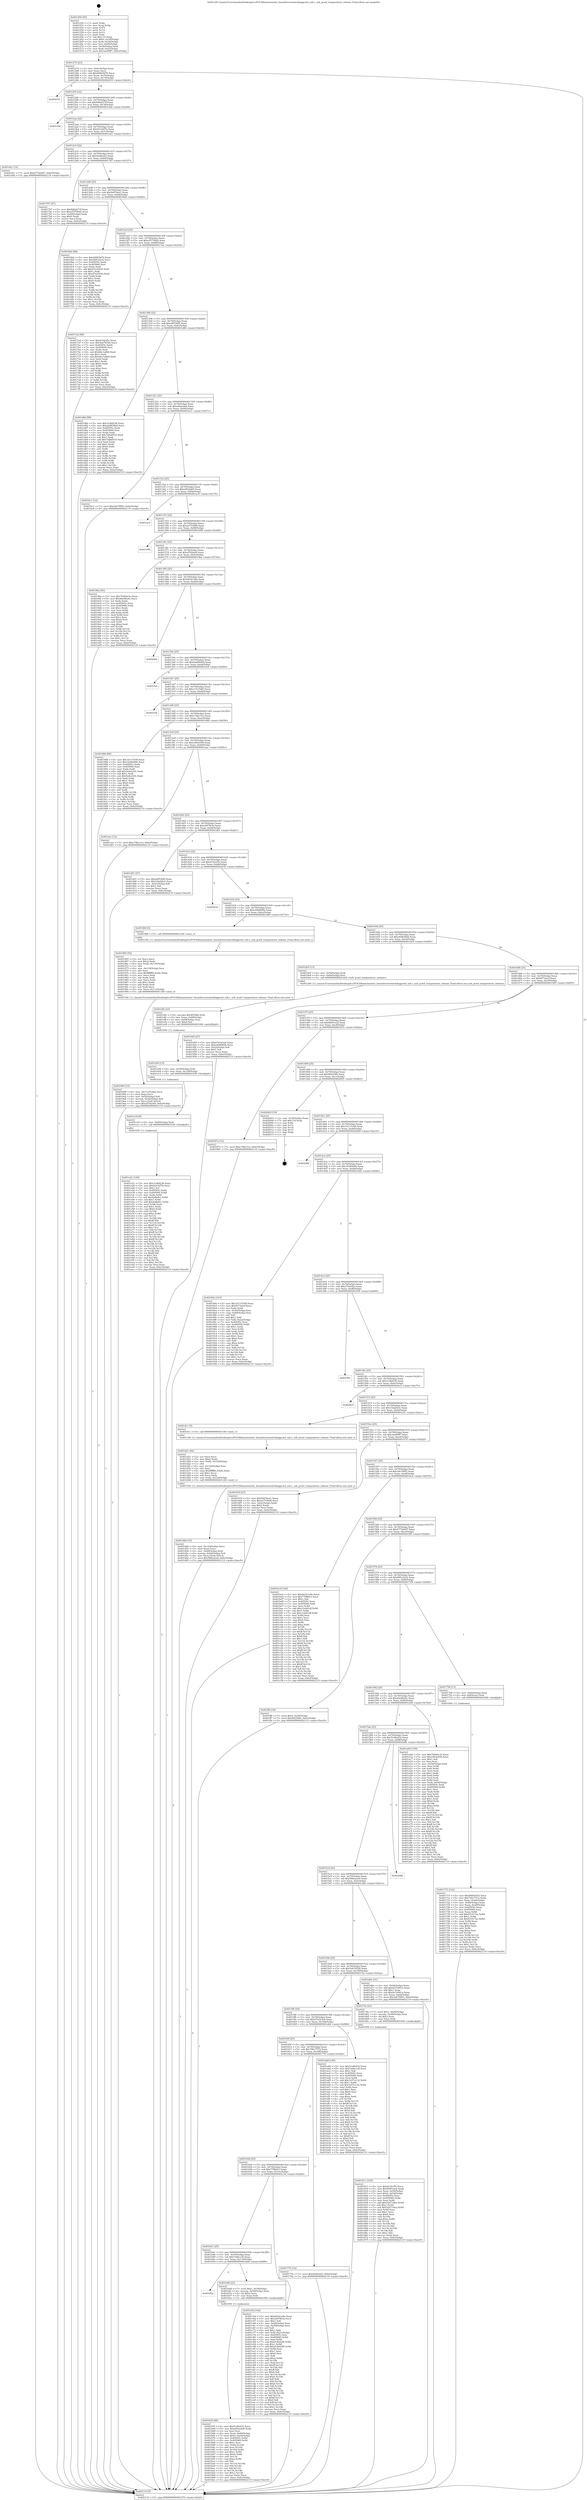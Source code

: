 digraph "0x401250" {
  label = "0x401250 (/mnt/c/Users/mathe/Desktop/tcc/POCII/binaries/extr_linuxdriverswatchdogpcwd_usb.c_usb_pcwd_temperature_release_Final-ollvm.out::main(0))"
  labelloc = "t"
  node[shape=record]

  Entry [label="",width=0.3,height=0.3,shape=circle,fillcolor=black,style=filled]
  "0x40127d" [label="{
     0x40127d [23]\l
     | [instrs]\l
     &nbsp;&nbsp;0x40127d \<+3\>: mov -0x6c(%rbp),%eax\l
     &nbsp;&nbsp;0x401280 \<+2\>: mov %eax,%ecx\l
     &nbsp;&nbsp;0x401282 \<+6\>: sub $0x848b5d70,%ecx\l
     &nbsp;&nbsp;0x401288 \<+3\>: mov %eax,-0x70(%rbp)\l
     &nbsp;&nbsp;0x40128b \<+3\>: mov %ecx,-0x74(%rbp)\l
     &nbsp;&nbsp;0x40128e \<+6\>: je 0000000000402016 \<main+0xdc6\>\l
  }"]
  "0x402016" [label="{
     0x402016\l
  }", style=dashed]
  "0x401294" [label="{
     0x401294 [22]\l
     | [instrs]\l
     &nbsp;&nbsp;0x401294 \<+5\>: jmp 0000000000401299 \<main+0x49\>\l
     &nbsp;&nbsp;0x401299 \<+3\>: mov -0x70(%rbp),%eax\l
     &nbsp;&nbsp;0x40129c \<+5\>: sub $0x8d0ab73f,%eax\l
     &nbsp;&nbsp;0x4012a1 \<+3\>: mov %eax,-0x78(%rbp)\l
     &nbsp;&nbsp;0x4012a4 \<+6\>: je 0000000000401ebd \<main+0xc6d\>\l
  }"]
  Exit [label="",width=0.3,height=0.3,shape=circle,fillcolor=black,style=filled,peripheries=2]
  "0x401ebd" [label="{
     0x401ebd\l
  }", style=dashed]
  "0x4012aa" [label="{
     0x4012aa [22]\l
     | [instrs]\l
     &nbsp;&nbsp;0x4012aa \<+5\>: jmp 00000000004012af \<main+0x5f\>\l
     &nbsp;&nbsp;0x4012af \<+3\>: mov -0x70(%rbp),%eax\l
     &nbsp;&nbsp;0x4012b2 \<+5\>: sub $0x9214d7fe,%eax\l
     &nbsp;&nbsp;0x4012b7 \<+3\>: mov %eax,-0x7c(%rbp)\l
     &nbsp;&nbsp;0x4012ba \<+6\>: je 0000000000401eb1 \<main+0xc61\>\l
  }"]
  "0x401e21" [label="{
     0x401e21 [144]\l
     | [instrs]\l
     &nbsp;&nbsp;0x401e21 \<+5\>: mov $0x31dbf238,%eax\l
     &nbsp;&nbsp;0x401e26 \<+5\>: mov $0x9214d7fe,%esi\l
     &nbsp;&nbsp;0x401e2b \<+2\>: mov $0x1,%cl\l
     &nbsp;&nbsp;0x401e2d \<+7\>: mov 0x40505c,%edx\l
     &nbsp;&nbsp;0x401e34 \<+8\>: mov 0x405060,%r8d\l
     &nbsp;&nbsp;0x401e3c \<+3\>: mov %edx,%r9d\l
     &nbsp;&nbsp;0x401e3f \<+7\>: sub $0x4afbdb1,%r9d\l
     &nbsp;&nbsp;0x401e46 \<+4\>: sub $0x1,%r9d\l
     &nbsp;&nbsp;0x401e4a \<+7\>: add $0x4afbdb1,%r9d\l
     &nbsp;&nbsp;0x401e51 \<+4\>: imul %r9d,%edx\l
     &nbsp;&nbsp;0x401e55 \<+3\>: and $0x1,%edx\l
     &nbsp;&nbsp;0x401e58 \<+3\>: cmp $0x0,%edx\l
     &nbsp;&nbsp;0x401e5b \<+4\>: sete %r10b\l
     &nbsp;&nbsp;0x401e5f \<+4\>: cmp $0xa,%r8d\l
     &nbsp;&nbsp;0x401e63 \<+4\>: setl %r11b\l
     &nbsp;&nbsp;0x401e67 \<+3\>: mov %r10b,%bl\l
     &nbsp;&nbsp;0x401e6a \<+3\>: xor $0xff,%bl\l
     &nbsp;&nbsp;0x401e6d \<+3\>: mov %r11b,%r14b\l
     &nbsp;&nbsp;0x401e70 \<+4\>: xor $0xff,%r14b\l
     &nbsp;&nbsp;0x401e74 \<+3\>: xor $0x1,%cl\l
     &nbsp;&nbsp;0x401e77 \<+3\>: mov %bl,%r15b\l
     &nbsp;&nbsp;0x401e7a \<+4\>: and $0xff,%r15b\l
     &nbsp;&nbsp;0x401e7e \<+3\>: and %cl,%r10b\l
     &nbsp;&nbsp;0x401e81 \<+3\>: mov %r14b,%r12b\l
     &nbsp;&nbsp;0x401e84 \<+4\>: and $0xff,%r12b\l
     &nbsp;&nbsp;0x401e88 \<+3\>: and %cl,%r11b\l
     &nbsp;&nbsp;0x401e8b \<+3\>: or %r10b,%r15b\l
     &nbsp;&nbsp;0x401e8e \<+3\>: or %r11b,%r12b\l
     &nbsp;&nbsp;0x401e91 \<+3\>: xor %r12b,%r15b\l
     &nbsp;&nbsp;0x401e94 \<+3\>: or %r14b,%bl\l
     &nbsp;&nbsp;0x401e97 \<+3\>: xor $0xff,%bl\l
     &nbsp;&nbsp;0x401e9a \<+3\>: or $0x1,%cl\l
     &nbsp;&nbsp;0x401e9d \<+2\>: and %cl,%bl\l
     &nbsp;&nbsp;0x401e9f \<+3\>: or %bl,%r15b\l
     &nbsp;&nbsp;0x401ea2 \<+4\>: test $0x1,%r15b\l
     &nbsp;&nbsp;0x401ea6 \<+3\>: cmovne %esi,%eax\l
     &nbsp;&nbsp;0x401ea9 \<+3\>: mov %eax,-0x6c(%rbp)\l
     &nbsp;&nbsp;0x401eac \<+5\>: jmp 0000000000402119 \<main+0xec9\>\l
  }"]
  "0x401eb1" [label="{
     0x401eb1 [12]\l
     | [instrs]\l
     &nbsp;&nbsp;0x401eb1 \<+7\>: movl $0x4772b6d7,-0x6c(%rbp)\l
     &nbsp;&nbsp;0x401eb8 \<+5\>: jmp 0000000000402119 \<main+0xec9\>\l
  }"]
  "0x4012c0" [label="{
     0x4012c0 [22]\l
     | [instrs]\l
     &nbsp;&nbsp;0x4012c0 \<+5\>: jmp 00000000004012c5 \<main+0x75\>\l
     &nbsp;&nbsp;0x4012c5 \<+3\>: mov -0x70(%rbp),%eax\l
     &nbsp;&nbsp;0x4012c8 \<+5\>: sub $0x9e0fe243,%eax\l
     &nbsp;&nbsp;0x4012cd \<+3\>: mov %eax,-0x80(%rbp)\l
     &nbsp;&nbsp;0x4012d0 \<+6\>: je 0000000000401787 \<main+0x537\>\l
  }"]
  "0x401e18" [label="{
     0x401e18 [9]\l
     | [instrs]\l
     &nbsp;&nbsp;0x401e18 \<+4\>: mov -0x60(%rbp),%rdi\l
     &nbsp;&nbsp;0x401e1c \<+5\>: call 0000000000401030 \<free@plt\>\l
     | [calls]\l
     &nbsp;&nbsp;0x401030 \{1\} (unknown)\l
  }"]
  "0x401787" [label="{
     0x401787 [27]\l
     | [instrs]\l
     &nbsp;&nbsp;0x401787 \<+5\>: mov $0x8d0ab73f,%eax\l
     &nbsp;&nbsp;0x40178c \<+5\>: mov $0xa55758d2,%ecx\l
     &nbsp;&nbsp;0x401791 \<+3\>: mov -0x28(%rbp),%edx\l
     &nbsp;&nbsp;0x401794 \<+3\>: cmp $0x0,%edx\l
     &nbsp;&nbsp;0x401797 \<+3\>: cmove %ecx,%eax\l
     &nbsp;&nbsp;0x40179a \<+3\>: mov %eax,-0x6c(%rbp)\l
     &nbsp;&nbsp;0x40179d \<+5\>: jmp 0000000000402119 \<main+0xec9\>\l
  }"]
  "0x4012d6" [label="{
     0x4012d6 [25]\l
     | [instrs]\l
     &nbsp;&nbsp;0x4012d6 \<+5\>: jmp 00000000004012db \<main+0x8b\>\l
     &nbsp;&nbsp;0x4012db \<+3\>: mov -0x70(%rbp),%eax\l
     &nbsp;&nbsp;0x4012de \<+5\>: sub $0x9e87bea1,%eax\l
     &nbsp;&nbsp;0x4012e3 \<+6\>: mov %eax,-0x84(%rbp)\l
     &nbsp;&nbsp;0x4012e9 \<+6\>: je 00000000004016b0 \<main+0x460\>\l
  }"]
  "0x401e09" [label="{
     0x401e09 [15]\l
     | [instrs]\l
     &nbsp;&nbsp;0x401e09 \<+4\>: mov -0x50(%rbp),%rdi\l
     &nbsp;&nbsp;0x401e0d \<+6\>: mov %eax,-0x128(%rbp)\l
     &nbsp;&nbsp;0x401e13 \<+5\>: call 0000000000401030 \<free@plt\>\l
     | [calls]\l
     &nbsp;&nbsp;0x401030 \{1\} (unknown)\l
  }"]
  "0x4016b0" [label="{
     0x4016b0 [88]\l
     | [instrs]\l
     &nbsp;&nbsp;0x4016b0 \<+5\>: mov $0x848b5d70,%eax\l
     &nbsp;&nbsp;0x4016b5 \<+5\>: mov $0x485c2232,%ecx\l
     &nbsp;&nbsp;0x4016ba \<+7\>: mov 0x40505c,%edx\l
     &nbsp;&nbsp;0x4016c1 \<+7\>: mov 0x405060,%esi\l
     &nbsp;&nbsp;0x4016c8 \<+2\>: mov %edx,%edi\l
     &nbsp;&nbsp;0x4016ca \<+6\>: add $0xd7ee5430,%edi\l
     &nbsp;&nbsp;0x4016d0 \<+3\>: sub $0x1,%edi\l
     &nbsp;&nbsp;0x4016d3 \<+6\>: sub $0xd7ee5430,%edi\l
     &nbsp;&nbsp;0x4016d9 \<+3\>: imul %edi,%edx\l
     &nbsp;&nbsp;0x4016dc \<+3\>: and $0x1,%edx\l
     &nbsp;&nbsp;0x4016df \<+3\>: cmp $0x0,%edx\l
     &nbsp;&nbsp;0x4016e2 \<+4\>: sete %r8b\l
     &nbsp;&nbsp;0x4016e6 \<+3\>: cmp $0xa,%esi\l
     &nbsp;&nbsp;0x4016e9 \<+4\>: setl %r9b\l
     &nbsp;&nbsp;0x4016ed \<+3\>: mov %r8b,%r10b\l
     &nbsp;&nbsp;0x4016f0 \<+3\>: and %r9b,%r10b\l
     &nbsp;&nbsp;0x4016f3 \<+3\>: xor %r9b,%r8b\l
     &nbsp;&nbsp;0x4016f6 \<+3\>: or %r8b,%r10b\l
     &nbsp;&nbsp;0x4016f9 \<+4\>: test $0x1,%r10b\l
     &nbsp;&nbsp;0x4016fd \<+3\>: cmovne %ecx,%eax\l
     &nbsp;&nbsp;0x401700 \<+3\>: mov %eax,-0x6c(%rbp)\l
     &nbsp;&nbsp;0x401703 \<+5\>: jmp 0000000000402119 \<main+0xec9\>\l
  }"]
  "0x4012ef" [label="{
     0x4012ef [25]\l
     | [instrs]\l
     &nbsp;&nbsp;0x4012ef \<+5\>: jmp 00000000004012f4 \<main+0xa4\>\l
     &nbsp;&nbsp;0x4012f4 \<+3\>: mov -0x70(%rbp),%eax\l
     &nbsp;&nbsp;0x4012f7 \<+5\>: sub $0xa55758d2,%eax\l
     &nbsp;&nbsp;0x4012fc \<+6\>: mov %eax,-0x88(%rbp)\l
     &nbsp;&nbsp;0x401302 \<+6\>: je 00000000004017a2 \<main+0x552\>\l
  }"]
  "0x401df2" [label="{
     0x401df2 [23]\l
     | [instrs]\l
     &nbsp;&nbsp;0x401df2 \<+10\>: movabs $0x4030b6,%rdi\l
     &nbsp;&nbsp;0x401dfc \<+3\>: mov %eax,-0x68(%rbp)\l
     &nbsp;&nbsp;0x401dff \<+3\>: mov -0x68(%rbp),%esi\l
     &nbsp;&nbsp;0x401e02 \<+2\>: mov $0x0,%al\l
     &nbsp;&nbsp;0x401e04 \<+5\>: call 0000000000401040 \<printf@plt\>\l
     | [calls]\l
     &nbsp;&nbsp;0x401040 \{1\} (unknown)\l
  }"]
  "0x4017a2" [label="{
     0x4017a2 [88]\l
     | [instrs]\l
     &nbsp;&nbsp;0x4017a2 \<+5\>: mov $0xd102cf5c,%eax\l
     &nbsp;&nbsp;0x4017a7 \<+5\>: mov $0x5ab76526,%ecx\l
     &nbsp;&nbsp;0x4017ac \<+7\>: mov 0x40505c,%edx\l
     &nbsp;&nbsp;0x4017b3 \<+7\>: mov 0x405060,%esi\l
     &nbsp;&nbsp;0x4017ba \<+2\>: mov %edx,%edi\l
     &nbsp;&nbsp;0x4017bc \<+6\>: sub $0xb6c1a8b9,%edi\l
     &nbsp;&nbsp;0x4017c2 \<+3\>: sub $0x1,%edi\l
     &nbsp;&nbsp;0x4017c5 \<+6\>: add $0xb6c1a8b9,%edi\l
     &nbsp;&nbsp;0x4017cb \<+3\>: imul %edi,%edx\l
     &nbsp;&nbsp;0x4017ce \<+3\>: and $0x1,%edx\l
     &nbsp;&nbsp;0x4017d1 \<+3\>: cmp $0x0,%edx\l
     &nbsp;&nbsp;0x4017d4 \<+4\>: sete %r8b\l
     &nbsp;&nbsp;0x4017d8 \<+3\>: cmp $0xa,%esi\l
     &nbsp;&nbsp;0x4017db \<+4\>: setl %r9b\l
     &nbsp;&nbsp;0x4017df \<+3\>: mov %r8b,%r10b\l
     &nbsp;&nbsp;0x4017e2 \<+3\>: and %r9b,%r10b\l
     &nbsp;&nbsp;0x4017e5 \<+3\>: xor %r9b,%r8b\l
     &nbsp;&nbsp;0x4017e8 \<+3\>: or %r8b,%r10b\l
     &nbsp;&nbsp;0x4017eb \<+4\>: test $0x1,%r10b\l
     &nbsp;&nbsp;0x4017ef \<+3\>: cmovne %ecx,%eax\l
     &nbsp;&nbsp;0x4017f2 \<+3\>: mov %eax,-0x6c(%rbp)\l
     &nbsp;&nbsp;0x4017f5 \<+5\>: jmp 0000000000402119 \<main+0xec9\>\l
  }"]
  "0x401308" [label="{
     0x401308 [25]\l
     | [instrs]\l
     &nbsp;&nbsp;0x401308 \<+5\>: jmp 000000000040130d \<main+0xbd\>\l
     &nbsp;&nbsp;0x40130d \<+3\>: mov -0x70(%rbp),%eax\l
     &nbsp;&nbsp;0x401310 \<+5\>: sub $0xa8f530f9,%eax\l
     &nbsp;&nbsp;0x401315 \<+6\>: mov %eax,-0x8c(%rbp)\l
     &nbsp;&nbsp;0x40131b \<+6\>: je 0000000000401d8d \<main+0xb3d\>\l
  }"]
  "0x401d4d" [label="{
     0x401d4d [33]\l
     | [instrs]\l
     &nbsp;&nbsp;0x401d4d \<+6\>: mov -0x124(%rbp),%ecx\l
     &nbsp;&nbsp;0x401d53 \<+3\>: imul %eax,%ecx\l
     &nbsp;&nbsp;0x401d56 \<+4\>: mov -0x60(%rbp),%rdi\l
     &nbsp;&nbsp;0x401d5a \<+4\>: movslq -0x64(%rbp),%r8\l
     &nbsp;&nbsp;0x401d5e \<+4\>: mov %ecx,(%rdi,%r8,4)\l
     &nbsp;&nbsp;0x401d62 \<+7\>: movl $0x586e2ee0,-0x6c(%rbp)\l
     &nbsp;&nbsp;0x401d69 \<+5\>: jmp 0000000000402119 \<main+0xec9\>\l
  }"]
  "0x401d8d" [label="{
     0x401d8d [88]\l
     | [instrs]\l
     &nbsp;&nbsp;0x401d8d \<+5\>: mov $0x31dbf238,%eax\l
     &nbsp;&nbsp;0x401d92 \<+5\>: mov $0xe6d8360d,%ecx\l
     &nbsp;&nbsp;0x401d97 \<+7\>: mov 0x40505c,%edx\l
     &nbsp;&nbsp;0x401d9e \<+7\>: mov 0x405060,%esi\l
     &nbsp;&nbsp;0x401da5 \<+2\>: mov %edx,%edi\l
     &nbsp;&nbsp;0x401da7 \<+6\>: sub $0x7dda8535,%edi\l
     &nbsp;&nbsp;0x401dad \<+3\>: sub $0x1,%edi\l
     &nbsp;&nbsp;0x401db0 \<+6\>: add $0x7dda8535,%edi\l
     &nbsp;&nbsp;0x401db6 \<+3\>: imul %edi,%edx\l
     &nbsp;&nbsp;0x401db9 \<+3\>: and $0x1,%edx\l
     &nbsp;&nbsp;0x401dbc \<+3\>: cmp $0x0,%edx\l
     &nbsp;&nbsp;0x401dbf \<+4\>: sete %r8b\l
     &nbsp;&nbsp;0x401dc3 \<+3\>: cmp $0xa,%esi\l
     &nbsp;&nbsp;0x401dc6 \<+4\>: setl %r9b\l
     &nbsp;&nbsp;0x401dca \<+3\>: mov %r8b,%r10b\l
     &nbsp;&nbsp;0x401dcd \<+3\>: and %r9b,%r10b\l
     &nbsp;&nbsp;0x401dd0 \<+3\>: xor %r9b,%r8b\l
     &nbsp;&nbsp;0x401dd3 \<+3\>: or %r8b,%r10b\l
     &nbsp;&nbsp;0x401dd6 \<+4\>: test $0x1,%r10b\l
     &nbsp;&nbsp;0x401dda \<+3\>: cmovne %ecx,%eax\l
     &nbsp;&nbsp;0x401ddd \<+3\>: mov %eax,-0x6c(%rbp)\l
     &nbsp;&nbsp;0x401de0 \<+5\>: jmp 0000000000402119 \<main+0xec9\>\l
  }"]
  "0x401321" [label="{
     0x401321 [25]\l
     | [instrs]\l
     &nbsp;&nbsp;0x401321 \<+5\>: jmp 0000000000401326 \<main+0xd6\>\l
     &nbsp;&nbsp;0x401326 \<+3\>: mov -0x70(%rbp),%eax\l
     &nbsp;&nbsp;0x401329 \<+5\>: sub $0xa90acde6,%eax\l
     &nbsp;&nbsp;0x40132e \<+6\>: mov %eax,-0x90(%rbp)\l
     &nbsp;&nbsp;0x401334 \<+6\>: je 0000000000401bc1 \<main+0x971\>\l
  }"]
  "0x401d21" [label="{
     0x401d21 [44]\l
     | [instrs]\l
     &nbsp;&nbsp;0x401d21 \<+2\>: xor %ecx,%ecx\l
     &nbsp;&nbsp;0x401d23 \<+5\>: mov $0x2,%edx\l
     &nbsp;&nbsp;0x401d28 \<+6\>: mov %edx,-0x120(%rbp)\l
     &nbsp;&nbsp;0x401d2e \<+1\>: cltd\l
     &nbsp;&nbsp;0x401d2f \<+6\>: mov -0x120(%rbp),%esi\l
     &nbsp;&nbsp;0x401d35 \<+2\>: idiv %esi\l
     &nbsp;&nbsp;0x401d37 \<+6\>: imul $0xfffffffe,%edx,%edx\l
     &nbsp;&nbsp;0x401d3d \<+3\>: sub $0x1,%ecx\l
     &nbsp;&nbsp;0x401d40 \<+2\>: sub %ecx,%edx\l
     &nbsp;&nbsp;0x401d42 \<+6\>: mov %edx,-0x124(%rbp)\l
     &nbsp;&nbsp;0x401d48 \<+5\>: call 0000000000401160 \<next_i\>\l
     | [calls]\l
     &nbsp;&nbsp;0x401160 \{1\} (/mnt/c/Users/mathe/Desktop/tcc/POCII/binaries/extr_linuxdriverswatchdogpcwd_usb.c_usb_pcwd_temperature_release_Final-ollvm.out::next_i)\l
  }"]
  "0x401bc1" [label="{
     0x401bc1 [12]\l
     | [instrs]\l
     &nbsp;&nbsp;0x401bc1 \<+7\>: movl $0x3de78f93,-0x6c(%rbp)\l
     &nbsp;&nbsp;0x401bc8 \<+5\>: jmp 0000000000402119 \<main+0xec9\>\l
  }"]
  "0x40133a" [label="{
     0x40133a [25]\l
     | [instrs]\l
     &nbsp;&nbsp;0x40133a \<+5\>: jmp 000000000040133f \<main+0xef\>\l
     &nbsp;&nbsp;0x40133f \<+3\>: mov -0x70(%rbp),%eax\l
     &nbsp;&nbsp;0x401342 \<+5\>: sub $0xa9f3da65,%eax\l
     &nbsp;&nbsp;0x401347 \<+6\>: mov %eax,-0x94(%rbp)\l
     &nbsp;&nbsp;0x40134d \<+6\>: je 0000000000401ec9 \<main+0xc79\>\l
  }"]
  "0x401b5f" [label="{
     0x401b5f [98]\l
     | [instrs]\l
     &nbsp;&nbsp;0x401b5f \<+5\>: mov $0x51d9af32,%ecx\l
     &nbsp;&nbsp;0x401b64 \<+5\>: mov $0xa90acde6,%edx\l
     &nbsp;&nbsp;0x401b69 \<+2\>: xor %esi,%esi\l
     &nbsp;&nbsp;0x401b6b \<+4\>: mov %rax,-0x60(%rbp)\l
     &nbsp;&nbsp;0x401b6f \<+7\>: movl $0x0,-0x64(%rbp)\l
     &nbsp;&nbsp;0x401b76 \<+8\>: mov 0x40505c,%r8d\l
     &nbsp;&nbsp;0x401b7e \<+8\>: mov 0x405060,%r9d\l
     &nbsp;&nbsp;0x401b86 \<+3\>: sub $0x1,%esi\l
     &nbsp;&nbsp;0x401b89 \<+3\>: mov %r8d,%r10d\l
     &nbsp;&nbsp;0x401b8c \<+3\>: add %esi,%r10d\l
     &nbsp;&nbsp;0x401b8f \<+4\>: imul %r10d,%r8d\l
     &nbsp;&nbsp;0x401b93 \<+4\>: and $0x1,%r8d\l
     &nbsp;&nbsp;0x401b97 \<+4\>: cmp $0x0,%r8d\l
     &nbsp;&nbsp;0x401b9b \<+4\>: sete %r11b\l
     &nbsp;&nbsp;0x401b9f \<+4\>: cmp $0xa,%r9d\l
     &nbsp;&nbsp;0x401ba3 \<+3\>: setl %bl\l
     &nbsp;&nbsp;0x401ba6 \<+3\>: mov %r11b,%r14b\l
     &nbsp;&nbsp;0x401ba9 \<+3\>: and %bl,%r14b\l
     &nbsp;&nbsp;0x401bac \<+3\>: xor %bl,%r11b\l
     &nbsp;&nbsp;0x401baf \<+3\>: or %r11b,%r14b\l
     &nbsp;&nbsp;0x401bb2 \<+4\>: test $0x1,%r14b\l
     &nbsp;&nbsp;0x401bb6 \<+3\>: cmovne %edx,%ecx\l
     &nbsp;&nbsp;0x401bb9 \<+3\>: mov %ecx,-0x6c(%rbp)\l
     &nbsp;&nbsp;0x401bbc \<+5\>: jmp 0000000000402119 \<main+0xec9\>\l
  }"]
  "0x401ec9" [label="{
     0x401ec9\l
  }", style=dashed]
  "0x401353" [label="{
     0x401353 [25]\l
     | [instrs]\l
     &nbsp;&nbsp;0x401353 \<+5\>: jmp 0000000000401358 \<main+0x108\>\l
     &nbsp;&nbsp;0x401358 \<+3\>: mov -0x70(%rbp),%eax\l
     &nbsp;&nbsp;0x40135b \<+5\>: sub $0xae7536d9,%eax\l
     &nbsp;&nbsp;0x401360 \<+6\>: mov %eax,-0x98(%rbp)\l
     &nbsp;&nbsp;0x401366 \<+6\>: je 0000000000401698 \<main+0x448\>\l
  }"]
  "0x40165a" [label="{
     0x40165a\l
  }", style=dashed]
  "0x401698" [label="{
     0x401698\l
  }", style=dashed]
  "0x40136c" [label="{
     0x40136c [25]\l
     | [instrs]\l
     &nbsp;&nbsp;0x40136c \<+5\>: jmp 0000000000401371 \<main+0x121\>\l
     &nbsp;&nbsp;0x401371 \<+3\>: mov -0x70(%rbp),%eax\l
     &nbsp;&nbsp;0x401374 \<+5\>: sub $0xaf702e44,%eax\l
     &nbsp;&nbsp;0x401379 \<+6\>: mov %eax,-0x9c(%rbp)\l
     &nbsp;&nbsp;0x40137f \<+6\>: je 00000000004019ba \<main+0x76a\>\l
  }"]
  "0x401b48" [label="{
     0x401b48 [23]\l
     | [instrs]\l
     &nbsp;&nbsp;0x401b48 \<+7\>: movl $0x1,-0x58(%rbp)\l
     &nbsp;&nbsp;0x401b4f \<+4\>: movslq -0x58(%rbp),%rax\l
     &nbsp;&nbsp;0x401b53 \<+4\>: shl $0x2,%rax\l
     &nbsp;&nbsp;0x401b57 \<+3\>: mov %rax,%rdi\l
     &nbsp;&nbsp;0x401b5a \<+5\>: call 0000000000401050 \<malloc@plt\>\l
     | [calls]\l
     &nbsp;&nbsp;0x401050 \{1\} (unknown)\l
  }"]
  "0x4019ba" [label="{
     0x4019ba [83]\l
     | [instrs]\l
     &nbsp;&nbsp;0x4019ba \<+5\>: mov $0x7b0b6c3e,%eax\l
     &nbsp;&nbsp;0x4019bf \<+5\>: mov $0x4be9b24c,%ecx\l
     &nbsp;&nbsp;0x4019c4 \<+2\>: xor %edx,%edx\l
     &nbsp;&nbsp;0x4019c6 \<+7\>: mov 0x40505c,%esi\l
     &nbsp;&nbsp;0x4019cd \<+7\>: mov 0x405060,%edi\l
     &nbsp;&nbsp;0x4019d4 \<+3\>: sub $0x1,%edx\l
     &nbsp;&nbsp;0x4019d7 \<+3\>: mov %esi,%r8d\l
     &nbsp;&nbsp;0x4019da \<+3\>: add %edx,%r8d\l
     &nbsp;&nbsp;0x4019dd \<+4\>: imul %r8d,%esi\l
     &nbsp;&nbsp;0x4019e1 \<+3\>: and $0x1,%esi\l
     &nbsp;&nbsp;0x4019e4 \<+3\>: cmp $0x0,%esi\l
     &nbsp;&nbsp;0x4019e7 \<+4\>: sete %r9b\l
     &nbsp;&nbsp;0x4019eb \<+3\>: cmp $0xa,%edi\l
     &nbsp;&nbsp;0x4019ee \<+4\>: setl %r10b\l
     &nbsp;&nbsp;0x4019f2 \<+3\>: mov %r9b,%r11b\l
     &nbsp;&nbsp;0x4019f5 \<+3\>: and %r10b,%r11b\l
     &nbsp;&nbsp;0x4019f8 \<+3\>: xor %r10b,%r9b\l
     &nbsp;&nbsp;0x4019fb \<+3\>: or %r9b,%r11b\l
     &nbsp;&nbsp;0x4019fe \<+4\>: test $0x1,%r11b\l
     &nbsp;&nbsp;0x401a02 \<+3\>: cmovne %ecx,%eax\l
     &nbsp;&nbsp;0x401a05 \<+3\>: mov %eax,-0x6c(%rbp)\l
     &nbsp;&nbsp;0x401a08 \<+5\>: jmp 0000000000402119 \<main+0xec9\>\l
  }"]
  "0x401385" [label="{
     0x401385 [25]\l
     | [instrs]\l
     &nbsp;&nbsp;0x401385 \<+5\>: jmp 000000000040138a \<main+0x13a\>\l
     &nbsp;&nbsp;0x40138a \<+3\>: mov -0x70(%rbp),%eax\l
     &nbsp;&nbsp;0x40138d \<+5\>: sub $0xb6341a8e,%eax\l
     &nbsp;&nbsp;0x401392 \<+6\>: mov %eax,-0xa0(%rbp)\l
     &nbsp;&nbsp;0x401398 \<+6\>: je 00000000004020b9 \<main+0xe69\>\l
  }"]
  "0x401641" [label="{
     0x401641 [25]\l
     | [instrs]\l
     &nbsp;&nbsp;0x401641 \<+5\>: jmp 0000000000401646 \<main+0x3f6\>\l
     &nbsp;&nbsp;0x401646 \<+3\>: mov -0x70(%rbp),%eax\l
     &nbsp;&nbsp;0x401649 \<+5\>: sub $0x7a9bccc8,%eax\l
     &nbsp;&nbsp;0x40164e \<+6\>: mov %eax,-0x110(%rbp)\l
     &nbsp;&nbsp;0x401654 \<+6\>: je 0000000000401b48 \<main+0x8f8\>\l
  }"]
  "0x4020b9" [label="{
     0x4020b9\l
  }", style=dashed]
  "0x40139e" [label="{
     0x40139e [25]\l
     | [instrs]\l
     &nbsp;&nbsp;0x40139e \<+5\>: jmp 00000000004013a3 \<main+0x153\>\l
     &nbsp;&nbsp;0x4013a3 \<+3\>: mov -0x70(%rbp),%eax\l
     &nbsp;&nbsp;0x4013a6 \<+5\>: sub $0xbad08d94,%eax\l
     &nbsp;&nbsp;0x4013ab \<+6\>: mov %eax,-0xa4(%rbp)\l
     &nbsp;&nbsp;0x4013b1 \<+6\>: je 0000000000401fe4 \<main+0xd94\>\l
  }"]
  "0x401c5d" [label="{
     0x401c5d [164]\l
     | [instrs]\l
     &nbsp;&nbsp;0x401c5d \<+5\>: mov $0xb6341a8e,%eax\l
     &nbsp;&nbsp;0x401c62 \<+5\>: mov $0xcb97fb3a,%ecx\l
     &nbsp;&nbsp;0x401c67 \<+2\>: mov $0x1,%dl\l
     &nbsp;&nbsp;0x401c69 \<+3\>: mov -0x64(%rbp),%esi\l
     &nbsp;&nbsp;0x401c6c \<+3\>: cmp -0x58(%rbp),%esi\l
     &nbsp;&nbsp;0x401c6f \<+4\>: setl %dil\l
     &nbsp;&nbsp;0x401c73 \<+4\>: and $0x1,%dil\l
     &nbsp;&nbsp;0x401c77 \<+4\>: mov %dil,-0x21(%rbp)\l
     &nbsp;&nbsp;0x401c7b \<+7\>: mov 0x40505c,%esi\l
     &nbsp;&nbsp;0x401c82 \<+8\>: mov 0x405060,%r8d\l
     &nbsp;&nbsp;0x401c8a \<+3\>: mov %esi,%r9d\l
     &nbsp;&nbsp;0x401c8d \<+7\>: sub $0xd14b42f9,%r9d\l
     &nbsp;&nbsp;0x401c94 \<+4\>: sub $0x1,%r9d\l
     &nbsp;&nbsp;0x401c98 \<+7\>: add $0xd14b42f9,%r9d\l
     &nbsp;&nbsp;0x401c9f \<+4\>: imul %r9d,%esi\l
     &nbsp;&nbsp;0x401ca3 \<+3\>: and $0x1,%esi\l
     &nbsp;&nbsp;0x401ca6 \<+3\>: cmp $0x0,%esi\l
     &nbsp;&nbsp;0x401ca9 \<+4\>: sete %dil\l
     &nbsp;&nbsp;0x401cad \<+4\>: cmp $0xa,%r8d\l
     &nbsp;&nbsp;0x401cb1 \<+4\>: setl %r10b\l
     &nbsp;&nbsp;0x401cb5 \<+3\>: mov %dil,%r11b\l
     &nbsp;&nbsp;0x401cb8 \<+4\>: xor $0xff,%r11b\l
     &nbsp;&nbsp;0x401cbc \<+3\>: mov %r10b,%bl\l
     &nbsp;&nbsp;0x401cbf \<+3\>: xor $0xff,%bl\l
     &nbsp;&nbsp;0x401cc2 \<+3\>: xor $0x0,%dl\l
     &nbsp;&nbsp;0x401cc5 \<+3\>: mov %r11b,%r14b\l
     &nbsp;&nbsp;0x401cc8 \<+4\>: and $0x0,%r14b\l
     &nbsp;&nbsp;0x401ccc \<+3\>: and %dl,%dil\l
     &nbsp;&nbsp;0x401ccf \<+3\>: mov %bl,%r15b\l
     &nbsp;&nbsp;0x401cd2 \<+4\>: and $0x0,%r15b\l
     &nbsp;&nbsp;0x401cd6 \<+3\>: and %dl,%r10b\l
     &nbsp;&nbsp;0x401cd9 \<+3\>: or %dil,%r14b\l
     &nbsp;&nbsp;0x401cdc \<+3\>: or %r10b,%r15b\l
     &nbsp;&nbsp;0x401cdf \<+3\>: xor %r15b,%r14b\l
     &nbsp;&nbsp;0x401ce2 \<+3\>: or %bl,%r11b\l
     &nbsp;&nbsp;0x401ce5 \<+4\>: xor $0xff,%r11b\l
     &nbsp;&nbsp;0x401ce9 \<+3\>: or $0x0,%dl\l
     &nbsp;&nbsp;0x401cec \<+3\>: and %dl,%r11b\l
     &nbsp;&nbsp;0x401cef \<+3\>: or %r11b,%r14b\l
     &nbsp;&nbsp;0x401cf2 \<+4\>: test $0x1,%r14b\l
     &nbsp;&nbsp;0x401cf6 \<+3\>: cmovne %ecx,%eax\l
     &nbsp;&nbsp;0x401cf9 \<+3\>: mov %eax,-0x6c(%rbp)\l
     &nbsp;&nbsp;0x401cfc \<+5\>: jmp 0000000000402119 \<main+0xec9\>\l
  }"]
  "0x401fe4" [label="{
     0x401fe4\l
  }", style=dashed]
  "0x4013b7" [label="{
     0x4013b7 [25]\l
     | [instrs]\l
     &nbsp;&nbsp;0x4013b7 \<+5\>: jmp 00000000004013bc \<main+0x16c\>\l
     &nbsp;&nbsp;0x4013bc \<+3\>: mov -0x70(%rbp),%eax\l
     &nbsp;&nbsp;0x4013bf \<+5\>: sub $0xc15c1b60,%eax\l
     &nbsp;&nbsp;0x4013c4 \<+6\>: mov %eax,-0xa8(%rbp)\l
     &nbsp;&nbsp;0x4013ca \<+6\>: je 000000000040210d \<main+0xebd\>\l
  }"]
  "0x401999" [label="{
     0x401999 [33]\l
     | [instrs]\l
     &nbsp;&nbsp;0x401999 \<+6\>: mov -0x11c(%rbp),%ecx\l
     &nbsp;&nbsp;0x40199f \<+3\>: imul %eax,%ecx\l
     &nbsp;&nbsp;0x4019a2 \<+4\>: mov -0x50(%rbp),%r8\l
     &nbsp;&nbsp;0x4019a6 \<+4\>: movslq -0x54(%rbp),%r9\l
     &nbsp;&nbsp;0x4019aa \<+4\>: mov %ecx,(%r8,%r9,4)\l
     &nbsp;&nbsp;0x4019ae \<+7\>: movl $0xaf702e44,-0x6c(%rbp)\l
     &nbsp;&nbsp;0x4019b5 \<+5\>: jmp 0000000000402119 \<main+0xec9\>\l
  }"]
  "0x40210d" [label="{
     0x40210d\l
  }", style=dashed]
  "0x4013d0" [label="{
     0x4013d0 [25]\l
     | [instrs]\l
     &nbsp;&nbsp;0x4013d0 \<+5\>: jmp 00000000004013d5 \<main+0x185\>\l
     &nbsp;&nbsp;0x4013d5 \<+3\>: mov -0x70(%rbp),%eax\l
     &nbsp;&nbsp;0x4013d8 \<+5\>: sub $0xc74bc31e,%eax\l
     &nbsp;&nbsp;0x4013dd \<+6\>: mov %eax,-0xac(%rbp)\l
     &nbsp;&nbsp;0x4013e3 \<+6\>: je 0000000000401886 \<main+0x636\>\l
  }"]
  "0x401965" [label="{
     0x401965 [52]\l
     | [instrs]\l
     &nbsp;&nbsp;0x401965 \<+2\>: xor %ecx,%ecx\l
     &nbsp;&nbsp;0x401967 \<+5\>: mov $0x2,%edx\l
     &nbsp;&nbsp;0x40196c \<+6\>: mov %edx,-0x118(%rbp)\l
     &nbsp;&nbsp;0x401972 \<+1\>: cltd\l
     &nbsp;&nbsp;0x401973 \<+6\>: mov -0x118(%rbp),%esi\l
     &nbsp;&nbsp;0x401979 \<+2\>: idiv %esi\l
     &nbsp;&nbsp;0x40197b \<+6\>: imul $0xfffffffe,%edx,%edx\l
     &nbsp;&nbsp;0x401981 \<+2\>: mov %ecx,%edi\l
     &nbsp;&nbsp;0x401983 \<+2\>: sub %edx,%edi\l
     &nbsp;&nbsp;0x401985 \<+2\>: mov %ecx,%edx\l
     &nbsp;&nbsp;0x401987 \<+3\>: sub $0x1,%edx\l
     &nbsp;&nbsp;0x40198a \<+2\>: add %edx,%edi\l
     &nbsp;&nbsp;0x40198c \<+2\>: sub %edi,%ecx\l
     &nbsp;&nbsp;0x40198e \<+6\>: mov %ecx,-0x11c(%rbp)\l
     &nbsp;&nbsp;0x401994 \<+5\>: call 0000000000401160 \<next_i\>\l
     | [calls]\l
     &nbsp;&nbsp;0x401160 \{1\} (/mnt/c/Users/mathe/Desktop/tcc/POCII/binaries/extr_linuxdriverswatchdogpcwd_usb.c_usb_pcwd_temperature_release_Final-ollvm.out::next_i)\l
  }"]
  "0x401886" [label="{
     0x401886 [88]\l
     | [instrs]\l
     &nbsp;&nbsp;0x401886 \<+5\>: mov $0x10115189,%eax\l
     &nbsp;&nbsp;0x40188b \<+5\>: mov $0x18364d94,%ecx\l
     &nbsp;&nbsp;0x401890 \<+7\>: mov 0x40505c,%edx\l
     &nbsp;&nbsp;0x401897 \<+7\>: mov 0x405060,%esi\l
     &nbsp;&nbsp;0x40189e \<+2\>: mov %edx,%edi\l
     &nbsp;&nbsp;0x4018a0 \<+6\>: add $0x5e4e230c,%edi\l
     &nbsp;&nbsp;0x4018a6 \<+3\>: sub $0x1,%edi\l
     &nbsp;&nbsp;0x4018a9 \<+6\>: sub $0x5e4e230c,%edi\l
     &nbsp;&nbsp;0x4018af \<+3\>: imul %edi,%edx\l
     &nbsp;&nbsp;0x4018b2 \<+3\>: and $0x1,%edx\l
     &nbsp;&nbsp;0x4018b5 \<+3\>: cmp $0x0,%edx\l
     &nbsp;&nbsp;0x4018b8 \<+4\>: sete %r8b\l
     &nbsp;&nbsp;0x4018bc \<+3\>: cmp $0xa,%esi\l
     &nbsp;&nbsp;0x4018bf \<+4\>: setl %r9b\l
     &nbsp;&nbsp;0x4018c3 \<+3\>: mov %r8b,%r10b\l
     &nbsp;&nbsp;0x4018c6 \<+3\>: and %r9b,%r10b\l
     &nbsp;&nbsp;0x4018c9 \<+3\>: xor %r9b,%r8b\l
     &nbsp;&nbsp;0x4018cc \<+3\>: or %r8b,%r10b\l
     &nbsp;&nbsp;0x4018cf \<+4\>: test $0x1,%r10b\l
     &nbsp;&nbsp;0x4018d3 \<+3\>: cmovne %ecx,%eax\l
     &nbsp;&nbsp;0x4018d6 \<+3\>: mov %eax,-0x6c(%rbp)\l
     &nbsp;&nbsp;0x4018d9 \<+5\>: jmp 0000000000402119 \<main+0xec9\>\l
  }"]
  "0x4013e9" [label="{
     0x4013e9 [25]\l
     | [instrs]\l
     &nbsp;&nbsp;0x4013e9 \<+5\>: jmp 00000000004013ee \<main+0x19e\>\l
     &nbsp;&nbsp;0x4013ee \<+3\>: mov -0x70(%rbp),%eax\l
     &nbsp;&nbsp;0x4013f1 \<+5\>: sub $0xc99cb459,%eax\l
     &nbsp;&nbsp;0x4013f6 \<+6\>: mov %eax,-0xb0(%rbp)\l
     &nbsp;&nbsp;0x4013fc \<+6\>: je 0000000000401aac \<main+0x85c\>\l
  }"]
  "0x401811" [label="{
     0x401811 [105]\l
     | [instrs]\l
     &nbsp;&nbsp;0x401811 \<+5\>: mov $0xd102cf5c,%ecx\l
     &nbsp;&nbsp;0x401816 \<+5\>: mov $0xfb001ee2,%edx\l
     &nbsp;&nbsp;0x40181b \<+4\>: mov %rax,-0x50(%rbp)\l
     &nbsp;&nbsp;0x40181f \<+7\>: movl $0x0,-0x54(%rbp)\l
     &nbsp;&nbsp;0x401826 \<+7\>: mov 0x40505c,%esi\l
     &nbsp;&nbsp;0x40182d \<+8\>: mov 0x405060,%r8d\l
     &nbsp;&nbsp;0x401835 \<+3\>: mov %esi,%r9d\l
     &nbsp;&nbsp;0x401838 \<+7\>: add $0x52d718ea,%r9d\l
     &nbsp;&nbsp;0x40183f \<+4\>: sub $0x1,%r9d\l
     &nbsp;&nbsp;0x401843 \<+7\>: sub $0x52d718ea,%r9d\l
     &nbsp;&nbsp;0x40184a \<+4\>: imul %r9d,%esi\l
     &nbsp;&nbsp;0x40184e \<+3\>: and $0x1,%esi\l
     &nbsp;&nbsp;0x401851 \<+3\>: cmp $0x0,%esi\l
     &nbsp;&nbsp;0x401854 \<+4\>: sete %r10b\l
     &nbsp;&nbsp;0x401858 \<+4\>: cmp $0xa,%r8d\l
     &nbsp;&nbsp;0x40185c \<+4\>: setl %r11b\l
     &nbsp;&nbsp;0x401860 \<+3\>: mov %r10b,%bl\l
     &nbsp;&nbsp;0x401863 \<+3\>: and %r11b,%bl\l
     &nbsp;&nbsp;0x401866 \<+3\>: xor %r11b,%r10b\l
     &nbsp;&nbsp;0x401869 \<+3\>: or %r10b,%bl\l
     &nbsp;&nbsp;0x40186c \<+3\>: test $0x1,%bl\l
     &nbsp;&nbsp;0x40186f \<+3\>: cmovne %edx,%ecx\l
     &nbsp;&nbsp;0x401872 \<+3\>: mov %ecx,-0x6c(%rbp)\l
     &nbsp;&nbsp;0x401875 \<+5\>: jmp 0000000000402119 \<main+0xec9\>\l
  }"]
  "0x401aac" [label="{
     0x401aac [12]\l
     | [instrs]\l
     &nbsp;&nbsp;0x401aac \<+7\>: movl $0xc74bc31e,-0x6c(%rbp)\l
     &nbsp;&nbsp;0x401ab3 \<+5\>: jmp 0000000000402119 \<main+0xec9\>\l
  }"]
  "0x401402" [label="{
     0x401402 [25]\l
     | [instrs]\l
     &nbsp;&nbsp;0x401402 \<+5\>: jmp 0000000000401407 \<main+0x1b7\>\l
     &nbsp;&nbsp;0x401407 \<+3\>: mov -0x70(%rbp),%eax\l
     &nbsp;&nbsp;0x40140a \<+5\>: sub $0xcb97fb3a,%eax\l
     &nbsp;&nbsp;0x40140f \<+6\>: mov %eax,-0xb4(%rbp)\l
     &nbsp;&nbsp;0x401415 \<+6\>: je 0000000000401d01 \<main+0xab1\>\l
  }"]
  "0x401628" [label="{
     0x401628 [25]\l
     | [instrs]\l
     &nbsp;&nbsp;0x401628 \<+5\>: jmp 000000000040162d \<main+0x3dd\>\l
     &nbsp;&nbsp;0x40162d \<+3\>: mov -0x70(%rbp),%eax\l
     &nbsp;&nbsp;0x401630 \<+5\>: sub $0x77f8bfc3,%eax\l
     &nbsp;&nbsp;0x401635 \<+6\>: mov %eax,-0x10c(%rbp)\l
     &nbsp;&nbsp;0x40163b \<+6\>: je 0000000000401c5d \<main+0xa0d\>\l
  }"]
  "0x401d01" [label="{
     0x401d01 [27]\l
     | [instrs]\l
     &nbsp;&nbsp;0x401d01 \<+5\>: mov $0xa8f530f9,%eax\l
     &nbsp;&nbsp;0x401d06 \<+5\>: mov $0x33ad2b3c,%ecx\l
     &nbsp;&nbsp;0x401d0b \<+3\>: mov -0x21(%rbp),%dl\l
     &nbsp;&nbsp;0x401d0e \<+3\>: test $0x1,%dl\l
     &nbsp;&nbsp;0x401d11 \<+3\>: cmovne %ecx,%eax\l
     &nbsp;&nbsp;0x401d14 \<+3\>: mov %eax,-0x6c(%rbp)\l
     &nbsp;&nbsp;0x401d17 \<+5\>: jmp 0000000000402119 \<main+0xec9\>\l
  }"]
  "0x40141b" [label="{
     0x40141b [25]\l
     | [instrs]\l
     &nbsp;&nbsp;0x40141b \<+5\>: jmp 0000000000401420 \<main+0x1d0\>\l
     &nbsp;&nbsp;0x401420 \<+3\>: mov -0x70(%rbp),%eax\l
     &nbsp;&nbsp;0x401423 \<+5\>: sub $0xd102cf5c,%eax\l
     &nbsp;&nbsp;0x401428 \<+6\>: mov %eax,-0xb8(%rbp)\l
     &nbsp;&nbsp;0x40142e \<+6\>: je 0000000000402032 \<main+0xde2\>\l
  }"]
  "0x40177b" [label="{
     0x40177b [12]\l
     | [instrs]\l
     &nbsp;&nbsp;0x40177b \<+7\>: movl $0x9e0fe243,-0x6c(%rbp)\l
     &nbsp;&nbsp;0x401782 \<+5\>: jmp 0000000000402119 \<main+0xec9\>\l
  }"]
  "0x402032" [label="{
     0x402032\l
  }", style=dashed]
  "0x401434" [label="{
     0x401434 [25]\l
     | [instrs]\l
     &nbsp;&nbsp;0x401434 \<+5\>: jmp 0000000000401439 \<main+0x1e9\>\l
     &nbsp;&nbsp;0x401439 \<+3\>: mov -0x70(%rbp),%eax\l
     &nbsp;&nbsp;0x40143c \<+5\>: sub $0xe49d960b,%eax\l
     &nbsp;&nbsp;0x401441 \<+6\>: mov %eax,-0xbc(%rbp)\l
     &nbsp;&nbsp;0x401447 \<+6\>: je 0000000000401960 \<main+0x710\>\l
  }"]
  "0x40160f" [label="{
     0x40160f [25]\l
     | [instrs]\l
     &nbsp;&nbsp;0x40160f \<+5\>: jmp 0000000000401614 \<main+0x3c4\>\l
     &nbsp;&nbsp;0x401614 \<+3\>: mov -0x70(%rbp),%eax\l
     &nbsp;&nbsp;0x401617 \<+5\>: sub $0x746c7572,%eax\l
     &nbsp;&nbsp;0x40161c \<+6\>: mov %eax,-0x108(%rbp)\l
     &nbsp;&nbsp;0x401622 \<+6\>: je 000000000040177b \<main+0x52b\>\l
  }"]
  "0x401960" [label="{
     0x401960 [5]\l
     | [instrs]\l
     &nbsp;&nbsp;0x401960 \<+5\>: call 0000000000401160 \<next_i\>\l
     | [calls]\l
     &nbsp;&nbsp;0x401160 \{1\} (/mnt/c/Users/mathe/Desktop/tcc/POCII/binaries/extr_linuxdriverswatchdogpcwd_usb.c_usb_pcwd_temperature_release_Final-ollvm.out::next_i)\l
  }"]
  "0x40144d" [label="{
     0x40144d [25]\l
     | [instrs]\l
     &nbsp;&nbsp;0x40144d \<+5\>: jmp 0000000000401452 \<main+0x202\>\l
     &nbsp;&nbsp;0x401452 \<+3\>: mov -0x70(%rbp),%eax\l
     &nbsp;&nbsp;0x401455 \<+5\>: sub $0xe6d8360d,%eax\l
     &nbsp;&nbsp;0x40145a \<+6\>: mov %eax,-0xc0(%rbp)\l
     &nbsp;&nbsp;0x401460 \<+6\>: je 0000000000401de5 \<main+0xb95\>\l
  }"]
  "0x401ab8" [label="{
     0x401ab8 [144]\l
     | [instrs]\l
     &nbsp;&nbsp;0x401ab8 \<+5\>: mov $0x51d9af32,%eax\l
     &nbsp;&nbsp;0x401abd \<+5\>: mov $0x7a9bccc8,%ecx\l
     &nbsp;&nbsp;0x401ac2 \<+2\>: mov $0x1,%dl\l
     &nbsp;&nbsp;0x401ac4 \<+7\>: mov 0x40505c,%esi\l
     &nbsp;&nbsp;0x401acb \<+7\>: mov 0x405060,%edi\l
     &nbsp;&nbsp;0x401ad2 \<+3\>: mov %esi,%r8d\l
     &nbsp;&nbsp;0x401ad5 \<+7\>: add $0x1e57e132,%r8d\l
     &nbsp;&nbsp;0x401adc \<+4\>: sub $0x1,%r8d\l
     &nbsp;&nbsp;0x401ae0 \<+7\>: sub $0x1e57e132,%r8d\l
     &nbsp;&nbsp;0x401ae7 \<+4\>: imul %r8d,%esi\l
     &nbsp;&nbsp;0x401aeb \<+3\>: and $0x1,%esi\l
     &nbsp;&nbsp;0x401aee \<+3\>: cmp $0x0,%esi\l
     &nbsp;&nbsp;0x401af1 \<+4\>: sete %r9b\l
     &nbsp;&nbsp;0x401af5 \<+3\>: cmp $0xa,%edi\l
     &nbsp;&nbsp;0x401af8 \<+4\>: setl %r10b\l
     &nbsp;&nbsp;0x401afc \<+3\>: mov %r9b,%r11b\l
     &nbsp;&nbsp;0x401aff \<+4\>: xor $0xff,%r11b\l
     &nbsp;&nbsp;0x401b03 \<+3\>: mov %r10b,%bl\l
     &nbsp;&nbsp;0x401b06 \<+3\>: xor $0xff,%bl\l
     &nbsp;&nbsp;0x401b09 \<+3\>: xor $0x0,%dl\l
     &nbsp;&nbsp;0x401b0c \<+3\>: mov %r11b,%r14b\l
     &nbsp;&nbsp;0x401b0f \<+4\>: and $0x0,%r14b\l
     &nbsp;&nbsp;0x401b13 \<+3\>: and %dl,%r9b\l
     &nbsp;&nbsp;0x401b16 \<+3\>: mov %bl,%r15b\l
     &nbsp;&nbsp;0x401b19 \<+4\>: and $0x0,%r15b\l
     &nbsp;&nbsp;0x401b1d \<+3\>: and %dl,%r10b\l
     &nbsp;&nbsp;0x401b20 \<+3\>: or %r9b,%r14b\l
     &nbsp;&nbsp;0x401b23 \<+3\>: or %r10b,%r15b\l
     &nbsp;&nbsp;0x401b26 \<+3\>: xor %r15b,%r14b\l
     &nbsp;&nbsp;0x401b29 \<+3\>: or %bl,%r11b\l
     &nbsp;&nbsp;0x401b2c \<+4\>: xor $0xff,%r11b\l
     &nbsp;&nbsp;0x401b30 \<+3\>: or $0x0,%dl\l
     &nbsp;&nbsp;0x401b33 \<+3\>: and %dl,%r11b\l
     &nbsp;&nbsp;0x401b36 \<+3\>: or %r11b,%r14b\l
     &nbsp;&nbsp;0x401b39 \<+4\>: test $0x1,%r14b\l
     &nbsp;&nbsp;0x401b3d \<+3\>: cmovne %ecx,%eax\l
     &nbsp;&nbsp;0x401b40 \<+3\>: mov %eax,-0x6c(%rbp)\l
     &nbsp;&nbsp;0x401b43 \<+5\>: jmp 0000000000402119 \<main+0xec9\>\l
  }"]
  "0x401de5" [label="{
     0x401de5 [13]\l
     | [instrs]\l
     &nbsp;&nbsp;0x401de5 \<+4\>: mov -0x50(%rbp),%rdi\l
     &nbsp;&nbsp;0x401de9 \<+4\>: mov -0x60(%rbp),%rsi\l
     &nbsp;&nbsp;0x401ded \<+5\>: call 0000000000401240 \<usb_pcwd_temperature_release\>\l
     | [calls]\l
     &nbsp;&nbsp;0x401240 \{1\} (/mnt/c/Users/mathe/Desktop/tcc/POCII/binaries/extr_linuxdriverswatchdogpcwd_usb.c_usb_pcwd_temperature_release_Final-ollvm.out::usb_pcwd_temperature_release)\l
  }"]
  "0x401466" [label="{
     0x401466 [25]\l
     | [instrs]\l
     &nbsp;&nbsp;0x401466 \<+5\>: jmp 000000000040146b \<main+0x21b\>\l
     &nbsp;&nbsp;0x40146b \<+3\>: mov -0x70(%rbp),%eax\l
     &nbsp;&nbsp;0x40146e \<+5\>: sub $0xf973a2cf,%eax\l
     &nbsp;&nbsp;0x401473 \<+6\>: mov %eax,-0xc4(%rbp)\l
     &nbsp;&nbsp;0x401479 \<+6\>: je 0000000000401945 \<main+0x6f5\>\l
  }"]
  "0x4015f6" [label="{
     0x4015f6 [25]\l
     | [instrs]\l
     &nbsp;&nbsp;0x4015f6 \<+5\>: jmp 00000000004015fb \<main+0x3ab\>\l
     &nbsp;&nbsp;0x4015fb \<+3\>: mov -0x70(%rbp),%eax\l
     &nbsp;&nbsp;0x4015fe \<+5\>: sub $0x67d323a6,%eax\l
     &nbsp;&nbsp;0x401603 \<+6\>: mov %eax,-0x104(%rbp)\l
     &nbsp;&nbsp;0x401609 \<+6\>: je 0000000000401ab8 \<main+0x868\>\l
  }"]
  "0x401945" [label="{
     0x401945 [27]\l
     | [instrs]\l
     &nbsp;&nbsp;0x401945 \<+5\>: mov $0x67d323a6,%eax\l
     &nbsp;&nbsp;0x40194a \<+5\>: mov $0xe49d960b,%ecx\l
     &nbsp;&nbsp;0x40194f \<+3\>: mov -0x22(%rbp),%dl\l
     &nbsp;&nbsp;0x401952 \<+3\>: test $0x1,%dl\l
     &nbsp;&nbsp;0x401955 \<+3\>: cmovne %ecx,%eax\l
     &nbsp;&nbsp;0x401958 \<+3\>: mov %eax,-0x6c(%rbp)\l
     &nbsp;&nbsp;0x40195b \<+5\>: jmp 0000000000402119 \<main+0xec9\>\l
  }"]
  "0x40147f" [label="{
     0x40147f [25]\l
     | [instrs]\l
     &nbsp;&nbsp;0x40147f \<+5\>: jmp 0000000000401484 \<main+0x234\>\l
     &nbsp;&nbsp;0x401484 \<+3\>: mov -0x70(%rbp),%eax\l
     &nbsp;&nbsp;0x401487 \<+5\>: sub $0xfb001ee2,%eax\l
     &nbsp;&nbsp;0x40148c \<+6\>: mov %eax,-0xc8(%rbp)\l
     &nbsp;&nbsp;0x401492 \<+6\>: je 000000000040187a \<main+0x62a\>\l
  }"]
  "0x4017fa" [label="{
     0x4017fa [23]\l
     | [instrs]\l
     &nbsp;&nbsp;0x4017fa \<+7\>: movl $0x1,-0x48(%rbp)\l
     &nbsp;&nbsp;0x401801 \<+4\>: movslq -0x48(%rbp),%rax\l
     &nbsp;&nbsp;0x401805 \<+4\>: shl $0x2,%rax\l
     &nbsp;&nbsp;0x401809 \<+3\>: mov %rax,%rdi\l
     &nbsp;&nbsp;0x40180c \<+5\>: call 0000000000401050 \<malloc@plt\>\l
     | [calls]\l
     &nbsp;&nbsp;0x401050 \{1\} (unknown)\l
  }"]
  "0x40187a" [label="{
     0x40187a [12]\l
     | [instrs]\l
     &nbsp;&nbsp;0x40187a \<+7\>: movl $0xc74bc31e,-0x6c(%rbp)\l
     &nbsp;&nbsp;0x401881 \<+5\>: jmp 0000000000402119 \<main+0xec9\>\l
  }"]
  "0x401498" [label="{
     0x401498 [25]\l
     | [instrs]\l
     &nbsp;&nbsp;0x401498 \<+5\>: jmp 000000000040149d \<main+0x24d\>\l
     &nbsp;&nbsp;0x40149d \<+3\>: mov -0x70(%rbp),%eax\l
     &nbsp;&nbsp;0x4014a0 \<+5\>: sub $0x9923084,%eax\l
     &nbsp;&nbsp;0x4014a5 \<+6\>: mov %eax,-0xcc(%rbp)\l
     &nbsp;&nbsp;0x4014ab \<+6\>: je 0000000000402003 \<main+0xdb3\>\l
  }"]
  "0x4015dd" [label="{
     0x4015dd [25]\l
     | [instrs]\l
     &nbsp;&nbsp;0x4015dd \<+5\>: jmp 00000000004015e2 \<main+0x392\>\l
     &nbsp;&nbsp;0x4015e2 \<+3\>: mov -0x70(%rbp),%eax\l
     &nbsp;&nbsp;0x4015e5 \<+5\>: sub $0x5ab76526,%eax\l
     &nbsp;&nbsp;0x4015ea \<+6\>: mov %eax,-0x100(%rbp)\l
     &nbsp;&nbsp;0x4015f0 \<+6\>: je 00000000004017fa \<main+0x5aa\>\l
  }"]
  "0x402003" [label="{
     0x402003 [19]\l
     | [instrs]\l
     &nbsp;&nbsp;0x402003 \<+3\>: mov -0x30(%rbp),%eax\l
     &nbsp;&nbsp;0x402006 \<+7\>: add $0x110,%rsp\l
     &nbsp;&nbsp;0x40200d \<+1\>: pop %rbx\l
     &nbsp;&nbsp;0x40200e \<+2\>: pop %r12\l
     &nbsp;&nbsp;0x402010 \<+2\>: pop %r14\l
     &nbsp;&nbsp;0x402012 \<+2\>: pop %r15\l
     &nbsp;&nbsp;0x402014 \<+1\>: pop %rbp\l
     &nbsp;&nbsp;0x402015 \<+1\>: ret\l
  }"]
  "0x4014b1" [label="{
     0x4014b1 [25]\l
     | [instrs]\l
     &nbsp;&nbsp;0x4014b1 \<+5\>: jmp 00000000004014b6 \<main+0x266\>\l
     &nbsp;&nbsp;0x4014b6 \<+3\>: mov -0x70(%rbp),%eax\l
     &nbsp;&nbsp;0x4014b9 \<+5\>: sub $0x10115189,%eax\l
     &nbsp;&nbsp;0x4014be \<+6\>: mov %eax,-0xd0(%rbp)\l
     &nbsp;&nbsp;0x4014c4 \<+6\>: je 0000000000402060 \<main+0xe10\>\l
  }"]
  "0x401d6e" [label="{
     0x401d6e [31]\l
     | [instrs]\l
     &nbsp;&nbsp;0x401d6e \<+3\>: mov -0x64(%rbp),%eax\l
     &nbsp;&nbsp;0x401d71 \<+5\>: add $0x4e7e901a,%eax\l
     &nbsp;&nbsp;0x401d76 \<+3\>: add $0x1,%eax\l
     &nbsp;&nbsp;0x401d79 \<+5\>: sub $0x4e7e901a,%eax\l
     &nbsp;&nbsp;0x401d7e \<+3\>: mov %eax,-0x64(%rbp)\l
     &nbsp;&nbsp;0x401d81 \<+7\>: movl $0x3de78f93,-0x6c(%rbp)\l
     &nbsp;&nbsp;0x401d88 \<+5\>: jmp 0000000000402119 \<main+0xec9\>\l
  }"]
  "0x402060" [label="{
     0x402060\l
  }", style=dashed]
  "0x4014ca" [label="{
     0x4014ca [25]\l
     | [instrs]\l
     &nbsp;&nbsp;0x4014ca \<+5\>: jmp 00000000004014cf \<main+0x27f\>\l
     &nbsp;&nbsp;0x4014cf \<+3\>: mov -0x70(%rbp),%eax\l
     &nbsp;&nbsp;0x4014d2 \<+5\>: sub $0x18364d94,%eax\l
     &nbsp;&nbsp;0x4014d7 \<+6\>: mov %eax,-0xd4(%rbp)\l
     &nbsp;&nbsp;0x4014dd \<+6\>: je 00000000004018de \<main+0x68e\>\l
  }"]
  "0x4015c4" [label="{
     0x4015c4 [25]\l
     | [instrs]\l
     &nbsp;&nbsp;0x4015c4 \<+5\>: jmp 00000000004015c9 \<main+0x379\>\l
     &nbsp;&nbsp;0x4015c9 \<+3\>: mov -0x70(%rbp),%eax\l
     &nbsp;&nbsp;0x4015cc \<+5\>: sub $0x586e2ee0,%eax\l
     &nbsp;&nbsp;0x4015d1 \<+6\>: mov %eax,-0xfc(%rbp)\l
     &nbsp;&nbsp;0x4015d7 \<+6\>: je 0000000000401d6e \<main+0xb1e\>\l
  }"]
  "0x4018de" [label="{
     0x4018de [103]\l
     | [instrs]\l
     &nbsp;&nbsp;0x4018de \<+5\>: mov $0x10115189,%eax\l
     &nbsp;&nbsp;0x4018e3 \<+5\>: mov $0xf973a2cf,%ecx\l
     &nbsp;&nbsp;0x4018e8 \<+2\>: xor %edx,%edx\l
     &nbsp;&nbsp;0x4018ea \<+3\>: mov -0x54(%rbp),%esi\l
     &nbsp;&nbsp;0x4018ed \<+3\>: cmp -0x48(%rbp),%esi\l
     &nbsp;&nbsp;0x4018f0 \<+4\>: setl %dil\l
     &nbsp;&nbsp;0x4018f4 \<+4\>: and $0x1,%dil\l
     &nbsp;&nbsp;0x4018f8 \<+4\>: mov %dil,-0x22(%rbp)\l
     &nbsp;&nbsp;0x4018fc \<+7\>: mov 0x40505c,%esi\l
     &nbsp;&nbsp;0x401903 \<+8\>: mov 0x405060,%r8d\l
     &nbsp;&nbsp;0x40190b \<+3\>: sub $0x1,%edx\l
     &nbsp;&nbsp;0x40190e \<+3\>: mov %esi,%r9d\l
     &nbsp;&nbsp;0x401911 \<+3\>: add %edx,%r9d\l
     &nbsp;&nbsp;0x401914 \<+4\>: imul %r9d,%esi\l
     &nbsp;&nbsp;0x401918 \<+3\>: and $0x1,%esi\l
     &nbsp;&nbsp;0x40191b \<+3\>: cmp $0x0,%esi\l
     &nbsp;&nbsp;0x40191e \<+4\>: sete %dil\l
     &nbsp;&nbsp;0x401922 \<+4\>: cmp $0xa,%r8d\l
     &nbsp;&nbsp;0x401926 \<+4\>: setl %r10b\l
     &nbsp;&nbsp;0x40192a \<+3\>: mov %dil,%r11b\l
     &nbsp;&nbsp;0x40192d \<+3\>: and %r10b,%r11b\l
     &nbsp;&nbsp;0x401930 \<+3\>: xor %r10b,%dil\l
     &nbsp;&nbsp;0x401933 \<+3\>: or %dil,%r11b\l
     &nbsp;&nbsp;0x401936 \<+4\>: test $0x1,%r11b\l
     &nbsp;&nbsp;0x40193a \<+3\>: cmovne %ecx,%eax\l
     &nbsp;&nbsp;0x40193d \<+3\>: mov %eax,-0x6c(%rbp)\l
     &nbsp;&nbsp;0x401940 \<+5\>: jmp 0000000000402119 \<main+0xec9\>\l
  }"]
  "0x4014e3" [label="{
     0x4014e3 [25]\l
     | [instrs]\l
     &nbsp;&nbsp;0x4014e3 \<+5\>: jmp 00000000004014e8 \<main+0x298\>\l
     &nbsp;&nbsp;0x4014e8 \<+3\>: mov -0x70(%rbp),%eax\l
     &nbsp;&nbsp;0x4014eb \<+5\>: sub $0x270dcf2a,%eax\l
     &nbsp;&nbsp;0x4014f0 \<+6\>: mov %eax,-0xd8(%rbp)\l
     &nbsp;&nbsp;0x4014f6 \<+6\>: je 0000000000401f59 \<main+0xd09\>\l
  }"]
  "0x40208b" [label="{
     0x40208b\l
  }", style=dashed]
  "0x401f59" [label="{
     0x401f59\l
  }", style=dashed]
  "0x4014fc" [label="{
     0x4014fc [25]\l
     | [instrs]\l
     &nbsp;&nbsp;0x4014fc \<+5\>: jmp 0000000000401501 \<main+0x2b1\>\l
     &nbsp;&nbsp;0x401501 \<+3\>: mov -0x70(%rbp),%eax\l
     &nbsp;&nbsp;0x401504 \<+5\>: sub $0x31dbf238,%eax\l
     &nbsp;&nbsp;0x401509 \<+6\>: mov %eax,-0xdc(%rbp)\l
     &nbsp;&nbsp;0x40150f \<+6\>: je 00000000004020c5 \<main+0xe75\>\l
  }"]
  "0x4015ab" [label="{
     0x4015ab [25]\l
     | [instrs]\l
     &nbsp;&nbsp;0x4015ab \<+5\>: jmp 00000000004015b0 \<main+0x360\>\l
     &nbsp;&nbsp;0x4015b0 \<+3\>: mov -0x70(%rbp),%eax\l
     &nbsp;&nbsp;0x4015b3 \<+5\>: sub $0x51d9af32,%eax\l
     &nbsp;&nbsp;0x4015b8 \<+6\>: mov %eax,-0xf8(%rbp)\l
     &nbsp;&nbsp;0x4015be \<+6\>: je 000000000040208b \<main+0xe3b\>\l
  }"]
  "0x4020c5" [label="{
     0x4020c5\l
  }", style=dashed]
  "0x401515" [label="{
     0x401515 [25]\l
     | [instrs]\l
     &nbsp;&nbsp;0x401515 \<+5\>: jmp 000000000040151a \<main+0x2ca\>\l
     &nbsp;&nbsp;0x40151a \<+3\>: mov -0x70(%rbp),%eax\l
     &nbsp;&nbsp;0x40151d \<+5\>: sub $0x33ad2b3c,%eax\l
     &nbsp;&nbsp;0x401522 \<+6\>: mov %eax,-0xe0(%rbp)\l
     &nbsp;&nbsp;0x401528 \<+6\>: je 0000000000401d1c \<main+0xacc\>\l
  }"]
  "0x401a0d" [label="{
     0x401a0d [159]\l
     | [instrs]\l
     &nbsp;&nbsp;0x401a0d \<+5\>: mov $0x7b0b6c3e,%eax\l
     &nbsp;&nbsp;0x401a12 \<+5\>: mov $0xc99cb459,%ecx\l
     &nbsp;&nbsp;0x401a17 \<+2\>: mov $0x1,%dl\l
     &nbsp;&nbsp;0x401a19 \<+2\>: xor %esi,%esi\l
     &nbsp;&nbsp;0x401a1b \<+3\>: mov -0x54(%rbp),%edi\l
     &nbsp;&nbsp;0x401a1e \<+3\>: mov %esi,%r8d\l
     &nbsp;&nbsp;0x401a21 \<+3\>: sub %edi,%r8d\l
     &nbsp;&nbsp;0x401a24 \<+2\>: mov %esi,%edi\l
     &nbsp;&nbsp;0x401a26 \<+3\>: sub $0x1,%edi\l
     &nbsp;&nbsp;0x401a29 \<+3\>: add %edi,%r8d\l
     &nbsp;&nbsp;0x401a2c \<+2\>: mov %esi,%edi\l
     &nbsp;&nbsp;0x401a2e \<+3\>: sub %r8d,%edi\l
     &nbsp;&nbsp;0x401a31 \<+3\>: mov %edi,-0x54(%rbp)\l
     &nbsp;&nbsp;0x401a34 \<+7\>: mov 0x40505c,%edi\l
     &nbsp;&nbsp;0x401a3b \<+8\>: mov 0x405060,%r8d\l
     &nbsp;&nbsp;0x401a43 \<+3\>: sub $0x1,%esi\l
     &nbsp;&nbsp;0x401a46 \<+3\>: mov %edi,%r9d\l
     &nbsp;&nbsp;0x401a49 \<+3\>: add %esi,%r9d\l
     &nbsp;&nbsp;0x401a4c \<+4\>: imul %r9d,%edi\l
     &nbsp;&nbsp;0x401a50 \<+3\>: and $0x1,%edi\l
     &nbsp;&nbsp;0x401a53 \<+3\>: cmp $0x0,%edi\l
     &nbsp;&nbsp;0x401a56 \<+4\>: sete %r10b\l
     &nbsp;&nbsp;0x401a5a \<+4\>: cmp $0xa,%r8d\l
     &nbsp;&nbsp;0x401a5e \<+4\>: setl %r11b\l
     &nbsp;&nbsp;0x401a62 \<+3\>: mov %r10b,%bl\l
     &nbsp;&nbsp;0x401a65 \<+3\>: xor $0xff,%bl\l
     &nbsp;&nbsp;0x401a68 \<+3\>: mov %r11b,%r14b\l
     &nbsp;&nbsp;0x401a6b \<+4\>: xor $0xff,%r14b\l
     &nbsp;&nbsp;0x401a6f \<+3\>: xor $0x1,%dl\l
     &nbsp;&nbsp;0x401a72 \<+3\>: mov %bl,%r15b\l
     &nbsp;&nbsp;0x401a75 \<+4\>: and $0xff,%r15b\l
     &nbsp;&nbsp;0x401a79 \<+3\>: and %dl,%r10b\l
     &nbsp;&nbsp;0x401a7c \<+3\>: mov %r14b,%r12b\l
     &nbsp;&nbsp;0x401a7f \<+4\>: and $0xff,%r12b\l
     &nbsp;&nbsp;0x401a83 \<+3\>: and %dl,%r11b\l
     &nbsp;&nbsp;0x401a86 \<+3\>: or %r10b,%r15b\l
     &nbsp;&nbsp;0x401a89 \<+3\>: or %r11b,%r12b\l
     &nbsp;&nbsp;0x401a8c \<+3\>: xor %r12b,%r15b\l
     &nbsp;&nbsp;0x401a8f \<+3\>: or %r14b,%bl\l
     &nbsp;&nbsp;0x401a92 \<+3\>: xor $0xff,%bl\l
     &nbsp;&nbsp;0x401a95 \<+3\>: or $0x1,%dl\l
     &nbsp;&nbsp;0x401a98 \<+2\>: and %dl,%bl\l
     &nbsp;&nbsp;0x401a9a \<+3\>: or %bl,%r15b\l
     &nbsp;&nbsp;0x401a9d \<+4\>: test $0x1,%r15b\l
     &nbsp;&nbsp;0x401aa1 \<+3\>: cmovne %ecx,%eax\l
     &nbsp;&nbsp;0x401aa4 \<+3\>: mov %eax,-0x6c(%rbp)\l
     &nbsp;&nbsp;0x401aa7 \<+5\>: jmp 0000000000402119 \<main+0xec9\>\l
  }"]
  "0x401d1c" [label="{
     0x401d1c [5]\l
     | [instrs]\l
     &nbsp;&nbsp;0x401d1c \<+5\>: call 0000000000401160 \<next_i\>\l
     | [calls]\l
     &nbsp;&nbsp;0x401160 \{1\} (/mnt/c/Users/mathe/Desktop/tcc/POCII/binaries/extr_linuxdriverswatchdogpcwd_usb.c_usb_pcwd_temperature_release_Final-ollvm.out::next_i)\l
  }"]
  "0x40152e" [label="{
     0x40152e [25]\l
     | [instrs]\l
     &nbsp;&nbsp;0x40152e \<+5\>: jmp 0000000000401533 \<main+0x2e3\>\l
     &nbsp;&nbsp;0x401533 \<+3\>: mov -0x70(%rbp),%eax\l
     &nbsp;&nbsp;0x401536 \<+5\>: sub $0x3ae99ff7,%eax\l
     &nbsp;&nbsp;0x40153b \<+6\>: mov %eax,-0xe4(%rbp)\l
     &nbsp;&nbsp;0x401541 \<+6\>: je 000000000040167d \<main+0x42d\>\l
  }"]
  "0x401715" [label="{
     0x401715 [102]\l
     | [instrs]\l
     &nbsp;&nbsp;0x401715 \<+5\>: mov $0x848b5d70,%ecx\l
     &nbsp;&nbsp;0x40171a \<+5\>: mov $0x746c7572,%edx\l
     &nbsp;&nbsp;0x40171f \<+3\>: mov %eax,-0x44(%rbp)\l
     &nbsp;&nbsp;0x401722 \<+3\>: mov -0x44(%rbp),%eax\l
     &nbsp;&nbsp;0x401725 \<+3\>: mov %eax,-0x28(%rbp)\l
     &nbsp;&nbsp;0x401728 \<+7\>: mov 0x40505c,%eax\l
     &nbsp;&nbsp;0x40172f \<+7\>: mov 0x405060,%esi\l
     &nbsp;&nbsp;0x401736 \<+3\>: mov %eax,%r8d\l
     &nbsp;&nbsp;0x401739 \<+7\>: add $0xf31017ac,%r8d\l
     &nbsp;&nbsp;0x401740 \<+4\>: sub $0x1,%r8d\l
     &nbsp;&nbsp;0x401744 \<+7\>: sub $0xf31017ac,%r8d\l
     &nbsp;&nbsp;0x40174b \<+4\>: imul %r8d,%eax\l
     &nbsp;&nbsp;0x40174f \<+3\>: and $0x1,%eax\l
     &nbsp;&nbsp;0x401752 \<+3\>: cmp $0x0,%eax\l
     &nbsp;&nbsp;0x401755 \<+4\>: sete %r9b\l
     &nbsp;&nbsp;0x401759 \<+3\>: cmp $0xa,%esi\l
     &nbsp;&nbsp;0x40175c \<+4\>: setl %r10b\l
     &nbsp;&nbsp;0x401760 \<+3\>: mov %r9b,%r11b\l
     &nbsp;&nbsp;0x401763 \<+3\>: and %r10b,%r11b\l
     &nbsp;&nbsp;0x401766 \<+3\>: xor %r10b,%r9b\l
     &nbsp;&nbsp;0x401769 \<+3\>: or %r9b,%r11b\l
     &nbsp;&nbsp;0x40176c \<+4\>: test $0x1,%r11b\l
     &nbsp;&nbsp;0x401770 \<+3\>: cmovne %edx,%ecx\l
     &nbsp;&nbsp;0x401773 \<+3\>: mov %ecx,-0x6c(%rbp)\l
     &nbsp;&nbsp;0x401776 \<+5\>: jmp 0000000000402119 \<main+0xec9\>\l
  }"]
  "0x40167d" [label="{
     0x40167d [27]\l
     | [instrs]\l
     &nbsp;&nbsp;0x40167d \<+5\>: mov $0x9e87bea1,%eax\l
     &nbsp;&nbsp;0x401682 \<+5\>: mov $0xae7536d9,%ecx\l
     &nbsp;&nbsp;0x401687 \<+3\>: mov -0x2c(%rbp),%edx\l
     &nbsp;&nbsp;0x40168a \<+3\>: cmp $0x2,%edx\l
     &nbsp;&nbsp;0x40168d \<+3\>: cmovne %ecx,%eax\l
     &nbsp;&nbsp;0x401690 \<+3\>: mov %eax,-0x6c(%rbp)\l
     &nbsp;&nbsp;0x401693 \<+5\>: jmp 0000000000402119 \<main+0xec9\>\l
  }"]
  "0x401547" [label="{
     0x401547 [25]\l
     | [instrs]\l
     &nbsp;&nbsp;0x401547 \<+5\>: jmp 000000000040154c \<main+0x2fc\>\l
     &nbsp;&nbsp;0x40154c \<+3\>: mov -0x70(%rbp),%eax\l
     &nbsp;&nbsp;0x40154f \<+5\>: sub $0x3de78f93,%eax\l
     &nbsp;&nbsp;0x401554 \<+6\>: mov %eax,-0xe8(%rbp)\l
     &nbsp;&nbsp;0x40155a \<+6\>: je 0000000000401bcd \<main+0x97d\>\l
  }"]
  "0x402119" [label="{
     0x402119 [5]\l
     | [instrs]\l
     &nbsp;&nbsp;0x402119 \<+5\>: jmp 000000000040127d \<main+0x2d\>\l
  }"]
  "0x401250" [label="{
     0x401250 [45]\l
     | [instrs]\l
     &nbsp;&nbsp;0x401250 \<+1\>: push %rbp\l
     &nbsp;&nbsp;0x401251 \<+3\>: mov %rsp,%rbp\l
     &nbsp;&nbsp;0x401254 \<+2\>: push %r15\l
     &nbsp;&nbsp;0x401256 \<+2\>: push %r14\l
     &nbsp;&nbsp;0x401258 \<+2\>: push %r12\l
     &nbsp;&nbsp;0x40125a \<+1\>: push %rbx\l
     &nbsp;&nbsp;0x40125b \<+7\>: sub $0x110,%rsp\l
     &nbsp;&nbsp;0x401262 \<+7\>: movl $0x0,-0x30(%rbp)\l
     &nbsp;&nbsp;0x401269 \<+3\>: mov %edi,-0x34(%rbp)\l
     &nbsp;&nbsp;0x40126c \<+4\>: mov %rsi,-0x40(%rbp)\l
     &nbsp;&nbsp;0x401270 \<+3\>: mov -0x34(%rbp),%edi\l
     &nbsp;&nbsp;0x401273 \<+3\>: mov %edi,-0x2c(%rbp)\l
     &nbsp;&nbsp;0x401276 \<+7\>: movl $0x3ae99ff7,-0x6c(%rbp)\l
  }"]
  "0x401592" [label="{
     0x401592 [25]\l
     | [instrs]\l
     &nbsp;&nbsp;0x401592 \<+5\>: jmp 0000000000401597 \<main+0x347\>\l
     &nbsp;&nbsp;0x401597 \<+3\>: mov -0x70(%rbp),%eax\l
     &nbsp;&nbsp;0x40159a \<+5\>: sub $0x4be9b24c,%eax\l
     &nbsp;&nbsp;0x40159f \<+6\>: mov %eax,-0xf4(%rbp)\l
     &nbsp;&nbsp;0x4015a5 \<+6\>: je 0000000000401a0d \<main+0x7bd\>\l
  }"]
  "0x401bcd" [label="{
     0x401bcd [144]\l
     | [instrs]\l
     &nbsp;&nbsp;0x401bcd \<+5\>: mov $0xb6341a8e,%eax\l
     &nbsp;&nbsp;0x401bd2 \<+5\>: mov $0x77f8bfc3,%ecx\l
     &nbsp;&nbsp;0x401bd7 \<+2\>: mov $0x1,%dl\l
     &nbsp;&nbsp;0x401bd9 \<+7\>: mov 0x40505c,%esi\l
     &nbsp;&nbsp;0x401be0 \<+7\>: mov 0x405060,%edi\l
     &nbsp;&nbsp;0x401be7 \<+3\>: mov %esi,%r8d\l
     &nbsp;&nbsp;0x401bea \<+7\>: add $0xc1eb61df,%r8d\l
     &nbsp;&nbsp;0x401bf1 \<+4\>: sub $0x1,%r8d\l
     &nbsp;&nbsp;0x401bf5 \<+7\>: sub $0xc1eb61df,%r8d\l
     &nbsp;&nbsp;0x401bfc \<+4\>: imul %r8d,%esi\l
     &nbsp;&nbsp;0x401c00 \<+3\>: and $0x1,%esi\l
     &nbsp;&nbsp;0x401c03 \<+3\>: cmp $0x0,%esi\l
     &nbsp;&nbsp;0x401c06 \<+4\>: sete %r9b\l
     &nbsp;&nbsp;0x401c0a \<+3\>: cmp $0xa,%edi\l
     &nbsp;&nbsp;0x401c0d \<+4\>: setl %r10b\l
     &nbsp;&nbsp;0x401c11 \<+3\>: mov %r9b,%r11b\l
     &nbsp;&nbsp;0x401c14 \<+4\>: xor $0xff,%r11b\l
     &nbsp;&nbsp;0x401c18 \<+3\>: mov %r10b,%bl\l
     &nbsp;&nbsp;0x401c1b \<+3\>: xor $0xff,%bl\l
     &nbsp;&nbsp;0x401c1e \<+3\>: xor $0x1,%dl\l
     &nbsp;&nbsp;0x401c21 \<+3\>: mov %r11b,%r14b\l
     &nbsp;&nbsp;0x401c24 \<+4\>: and $0xff,%r14b\l
     &nbsp;&nbsp;0x401c28 \<+3\>: and %dl,%r9b\l
     &nbsp;&nbsp;0x401c2b \<+3\>: mov %bl,%r15b\l
     &nbsp;&nbsp;0x401c2e \<+4\>: and $0xff,%r15b\l
     &nbsp;&nbsp;0x401c32 \<+3\>: and %dl,%r10b\l
     &nbsp;&nbsp;0x401c35 \<+3\>: or %r9b,%r14b\l
     &nbsp;&nbsp;0x401c38 \<+3\>: or %r10b,%r15b\l
     &nbsp;&nbsp;0x401c3b \<+3\>: xor %r15b,%r14b\l
     &nbsp;&nbsp;0x401c3e \<+3\>: or %bl,%r11b\l
     &nbsp;&nbsp;0x401c41 \<+4\>: xor $0xff,%r11b\l
     &nbsp;&nbsp;0x401c45 \<+3\>: or $0x1,%dl\l
     &nbsp;&nbsp;0x401c48 \<+3\>: and %dl,%r11b\l
     &nbsp;&nbsp;0x401c4b \<+3\>: or %r11b,%r14b\l
     &nbsp;&nbsp;0x401c4e \<+4\>: test $0x1,%r14b\l
     &nbsp;&nbsp;0x401c52 \<+3\>: cmovne %ecx,%eax\l
     &nbsp;&nbsp;0x401c55 \<+3\>: mov %eax,-0x6c(%rbp)\l
     &nbsp;&nbsp;0x401c58 \<+5\>: jmp 0000000000402119 \<main+0xec9\>\l
  }"]
  "0x401560" [label="{
     0x401560 [25]\l
     | [instrs]\l
     &nbsp;&nbsp;0x401560 \<+5\>: jmp 0000000000401565 \<main+0x315\>\l
     &nbsp;&nbsp;0x401565 \<+3\>: mov -0x70(%rbp),%eax\l
     &nbsp;&nbsp;0x401568 \<+5\>: sub $0x4772b6d7,%eax\l
     &nbsp;&nbsp;0x40156d \<+6\>: mov %eax,-0xec(%rbp)\l
     &nbsp;&nbsp;0x401573 \<+6\>: je 0000000000401ff0 \<main+0xda0\>\l
  }"]
  "0x401708" [label="{
     0x401708 [13]\l
     | [instrs]\l
     &nbsp;&nbsp;0x401708 \<+4\>: mov -0x40(%rbp),%rax\l
     &nbsp;&nbsp;0x40170c \<+4\>: mov 0x8(%rax),%rdi\l
     &nbsp;&nbsp;0x401710 \<+5\>: call 0000000000401060 \<atoi@plt\>\l
     | [calls]\l
     &nbsp;&nbsp;0x401060 \{1\} (unknown)\l
  }"]
  "0x401ff0" [label="{
     0x401ff0 [19]\l
     | [instrs]\l
     &nbsp;&nbsp;0x401ff0 \<+7\>: movl $0x0,-0x30(%rbp)\l
     &nbsp;&nbsp;0x401ff7 \<+7\>: movl $0x9923084,-0x6c(%rbp)\l
     &nbsp;&nbsp;0x401ffe \<+5\>: jmp 0000000000402119 \<main+0xec9\>\l
  }"]
  "0x401579" [label="{
     0x401579 [25]\l
     | [instrs]\l
     &nbsp;&nbsp;0x401579 \<+5\>: jmp 000000000040157e \<main+0x32e\>\l
     &nbsp;&nbsp;0x40157e \<+3\>: mov -0x70(%rbp),%eax\l
     &nbsp;&nbsp;0x401581 \<+5\>: sub $0x485c2232,%eax\l
     &nbsp;&nbsp;0x401586 \<+6\>: mov %eax,-0xf0(%rbp)\l
     &nbsp;&nbsp;0x40158c \<+6\>: je 0000000000401708 \<main+0x4b8\>\l
  }"]
  Entry -> "0x401250" [label=" 1"]
  "0x40127d" -> "0x402016" [label=" 0"]
  "0x40127d" -> "0x401294" [label=" 34"]
  "0x402003" -> Exit [label=" 1"]
  "0x401294" -> "0x401ebd" [label=" 0"]
  "0x401294" -> "0x4012aa" [label=" 34"]
  "0x401ff0" -> "0x402119" [label=" 1"]
  "0x4012aa" -> "0x401eb1" [label=" 1"]
  "0x4012aa" -> "0x4012c0" [label=" 33"]
  "0x401eb1" -> "0x402119" [label=" 1"]
  "0x4012c0" -> "0x401787" [label=" 1"]
  "0x4012c0" -> "0x4012d6" [label=" 32"]
  "0x401e21" -> "0x402119" [label=" 1"]
  "0x4012d6" -> "0x4016b0" [label=" 1"]
  "0x4012d6" -> "0x4012ef" [label=" 31"]
  "0x401e18" -> "0x401e21" [label=" 1"]
  "0x4012ef" -> "0x4017a2" [label=" 1"]
  "0x4012ef" -> "0x401308" [label=" 30"]
  "0x401e09" -> "0x401e18" [label=" 1"]
  "0x401308" -> "0x401d8d" [label=" 1"]
  "0x401308" -> "0x401321" [label=" 29"]
  "0x401df2" -> "0x401e09" [label=" 1"]
  "0x401321" -> "0x401bc1" [label=" 1"]
  "0x401321" -> "0x40133a" [label=" 28"]
  "0x401de5" -> "0x401df2" [label=" 1"]
  "0x40133a" -> "0x401ec9" [label=" 0"]
  "0x40133a" -> "0x401353" [label=" 28"]
  "0x401d8d" -> "0x402119" [label=" 1"]
  "0x401353" -> "0x401698" [label=" 0"]
  "0x401353" -> "0x40136c" [label=" 28"]
  "0x401d6e" -> "0x402119" [label=" 1"]
  "0x40136c" -> "0x4019ba" [label=" 1"]
  "0x40136c" -> "0x401385" [label=" 27"]
  "0x401d4d" -> "0x402119" [label=" 1"]
  "0x401385" -> "0x4020b9" [label=" 0"]
  "0x401385" -> "0x40139e" [label=" 27"]
  "0x401d1c" -> "0x401d21" [label=" 1"]
  "0x40139e" -> "0x401fe4" [label=" 0"]
  "0x40139e" -> "0x4013b7" [label=" 27"]
  "0x401d01" -> "0x402119" [label=" 2"]
  "0x4013b7" -> "0x40210d" [label=" 0"]
  "0x4013b7" -> "0x4013d0" [label=" 27"]
  "0x401bcd" -> "0x402119" [label=" 2"]
  "0x4013d0" -> "0x401886" [label=" 2"]
  "0x4013d0" -> "0x4013e9" [label=" 25"]
  "0x401bc1" -> "0x402119" [label=" 1"]
  "0x4013e9" -> "0x401aac" [label=" 1"]
  "0x4013e9" -> "0x401402" [label=" 24"]
  "0x401b5f" -> "0x402119" [label=" 1"]
  "0x401402" -> "0x401d01" [label=" 2"]
  "0x401402" -> "0x40141b" [label=" 22"]
  "0x401b48" -> "0x401b5f" [label=" 1"]
  "0x40141b" -> "0x402032" [label=" 0"]
  "0x40141b" -> "0x401434" [label=" 22"]
  "0x401641" -> "0x40165a" [label=" 0"]
  "0x401434" -> "0x401960" [label=" 1"]
  "0x401434" -> "0x40144d" [label=" 21"]
  "0x401d21" -> "0x401d4d" [label=" 1"]
  "0x40144d" -> "0x401de5" [label=" 1"]
  "0x40144d" -> "0x401466" [label=" 20"]
  "0x401628" -> "0x401641" [label=" 1"]
  "0x401466" -> "0x401945" [label=" 2"]
  "0x401466" -> "0x40147f" [label=" 18"]
  "0x401c5d" -> "0x402119" [label=" 2"]
  "0x40147f" -> "0x40187a" [label=" 1"]
  "0x40147f" -> "0x401498" [label=" 17"]
  "0x401ab8" -> "0x402119" [label=" 1"]
  "0x401498" -> "0x402003" [label=" 1"]
  "0x401498" -> "0x4014b1" [label=" 16"]
  "0x401a0d" -> "0x402119" [label=" 1"]
  "0x4014b1" -> "0x402060" [label=" 0"]
  "0x4014b1" -> "0x4014ca" [label=" 16"]
  "0x4019ba" -> "0x402119" [label=" 1"]
  "0x4014ca" -> "0x4018de" [label=" 2"]
  "0x4014ca" -> "0x4014e3" [label=" 14"]
  "0x401965" -> "0x401999" [label=" 1"]
  "0x4014e3" -> "0x401f59" [label=" 0"]
  "0x4014e3" -> "0x4014fc" [label=" 14"]
  "0x401960" -> "0x401965" [label=" 1"]
  "0x4014fc" -> "0x4020c5" [label=" 0"]
  "0x4014fc" -> "0x401515" [label=" 14"]
  "0x4018de" -> "0x402119" [label=" 2"]
  "0x401515" -> "0x401d1c" [label=" 1"]
  "0x401515" -> "0x40152e" [label=" 13"]
  "0x401886" -> "0x402119" [label=" 2"]
  "0x40152e" -> "0x40167d" [label=" 1"]
  "0x40152e" -> "0x401547" [label=" 12"]
  "0x40167d" -> "0x402119" [label=" 1"]
  "0x401250" -> "0x40127d" [label=" 1"]
  "0x402119" -> "0x40127d" [label=" 33"]
  "0x4016b0" -> "0x402119" [label=" 1"]
  "0x401811" -> "0x402119" [label=" 1"]
  "0x401547" -> "0x401bcd" [label=" 2"]
  "0x401547" -> "0x401560" [label=" 10"]
  "0x4017fa" -> "0x401811" [label=" 1"]
  "0x401560" -> "0x401ff0" [label=" 1"]
  "0x401560" -> "0x401579" [label=" 9"]
  "0x4017a2" -> "0x402119" [label=" 1"]
  "0x401579" -> "0x401708" [label=" 1"]
  "0x401579" -> "0x401592" [label=" 8"]
  "0x401708" -> "0x401715" [label=" 1"]
  "0x401715" -> "0x402119" [label=" 1"]
  "0x40187a" -> "0x402119" [label=" 1"]
  "0x401592" -> "0x401a0d" [label=" 1"]
  "0x401592" -> "0x4015ab" [label=" 7"]
  "0x401945" -> "0x402119" [label=" 2"]
  "0x4015ab" -> "0x40208b" [label=" 0"]
  "0x4015ab" -> "0x4015c4" [label=" 7"]
  "0x401999" -> "0x402119" [label=" 1"]
  "0x4015c4" -> "0x401d6e" [label=" 1"]
  "0x4015c4" -> "0x4015dd" [label=" 6"]
  "0x401aac" -> "0x402119" [label=" 1"]
  "0x4015dd" -> "0x4017fa" [label=" 1"]
  "0x4015dd" -> "0x4015f6" [label=" 5"]
  "0x401628" -> "0x401c5d" [label=" 2"]
  "0x4015f6" -> "0x401ab8" [label=" 1"]
  "0x4015f6" -> "0x40160f" [label=" 4"]
  "0x401641" -> "0x401b48" [label=" 1"]
  "0x40160f" -> "0x40177b" [label=" 1"]
  "0x40160f" -> "0x401628" [label=" 3"]
  "0x40177b" -> "0x402119" [label=" 1"]
  "0x401787" -> "0x402119" [label=" 1"]
}
